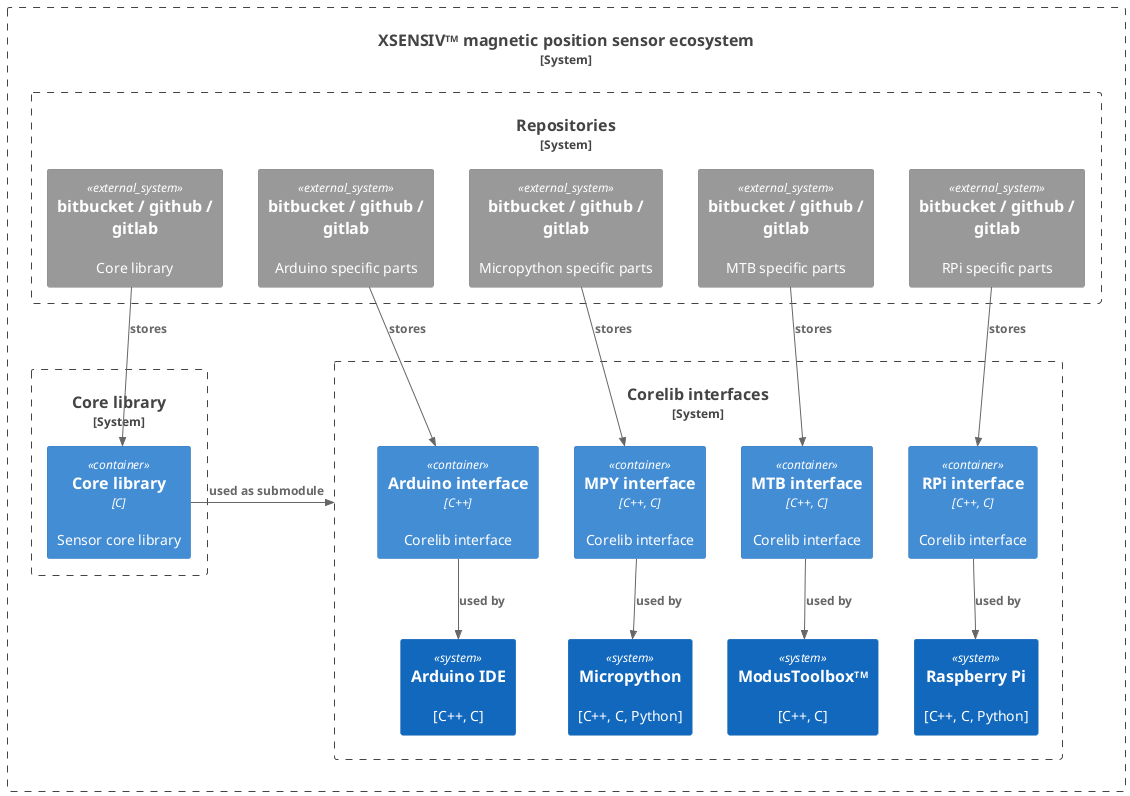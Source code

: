 @startuml 3D Magnetic Library Repositories

    !include <C4/C4_Container>

    System_Boundary(ecosystem, "XSENSIV<sup><size:10>TM</size></sup> magnetic position sensor ecosystem") {

        System_Boundary(interfaces, "Corelib interfaces") {
            Container(arduinoLibrary, "Arduino interface", "C++", "Corelib interface")
            System(arduino, "Arduino IDE", "[C++, C]")
            Rel(arduinoLibrary, arduino, "used by")


            Container(mpyLibrary, "MPY interface", "C++, C", "Corelib interface")
            System(mpy, "Micropython", "[C++, C, Python]")
            Rel(mpyLibrary, mpy, "used by")


            Container(mtbLibrary, "MTB interface", "C++, C", "Corelib interface")
            System(mtb, "ModusToolbox<sup><size:10>TM</size></sup>", "[C++, C]")
            Rel(mtbLibrary, mtb, "used by")


            Container(rpiLibrary, "RPi interface", "C++, C", "Corelib interface")
            System(rpi, "Raspberry Pi", "[C++, C, Python]")
            Rel(rpiLibrary, rpi, "used by")
            }
 

        System_Boundary(core, "Core library") {
            Container(coreLibrary, "Core library", "C", "Sensor core library")
        }


        System_Boundary(repos, "Repositories") {
            System_Ext(core_repo, "bitbucket / github / gitlab", "Core library")
            System_Ext(arduino_repo, "bitbucket / github / gitlab", "Arduino specific parts")
            System_Ext(mpy_repo, "bitbucket / github / gitlab", "Micropython specific parts")
            System_Ext(mtb_repo, "bitbucket / github / gitlab", "MTB specific parts")
            System_Ext(rpi_repo, "bitbucket / github / gitlab", "RPi specific parts")
        }

        Rel_D(core_repo, coreLibrary, "stores")
        Rel_D(arduino_repo, arduinoLibrary, "stores")
        Rel_D(mpy_repo, mpyLibrary, "stores")
        Rel_D(mtb_repo, mtbLibrary, "stores")
        Rel_D(rpi_repo, rpiLibrary, "stores")

        Rel_L(coreLibrary, interfaces, "used as submodule")
    }

@enduml


